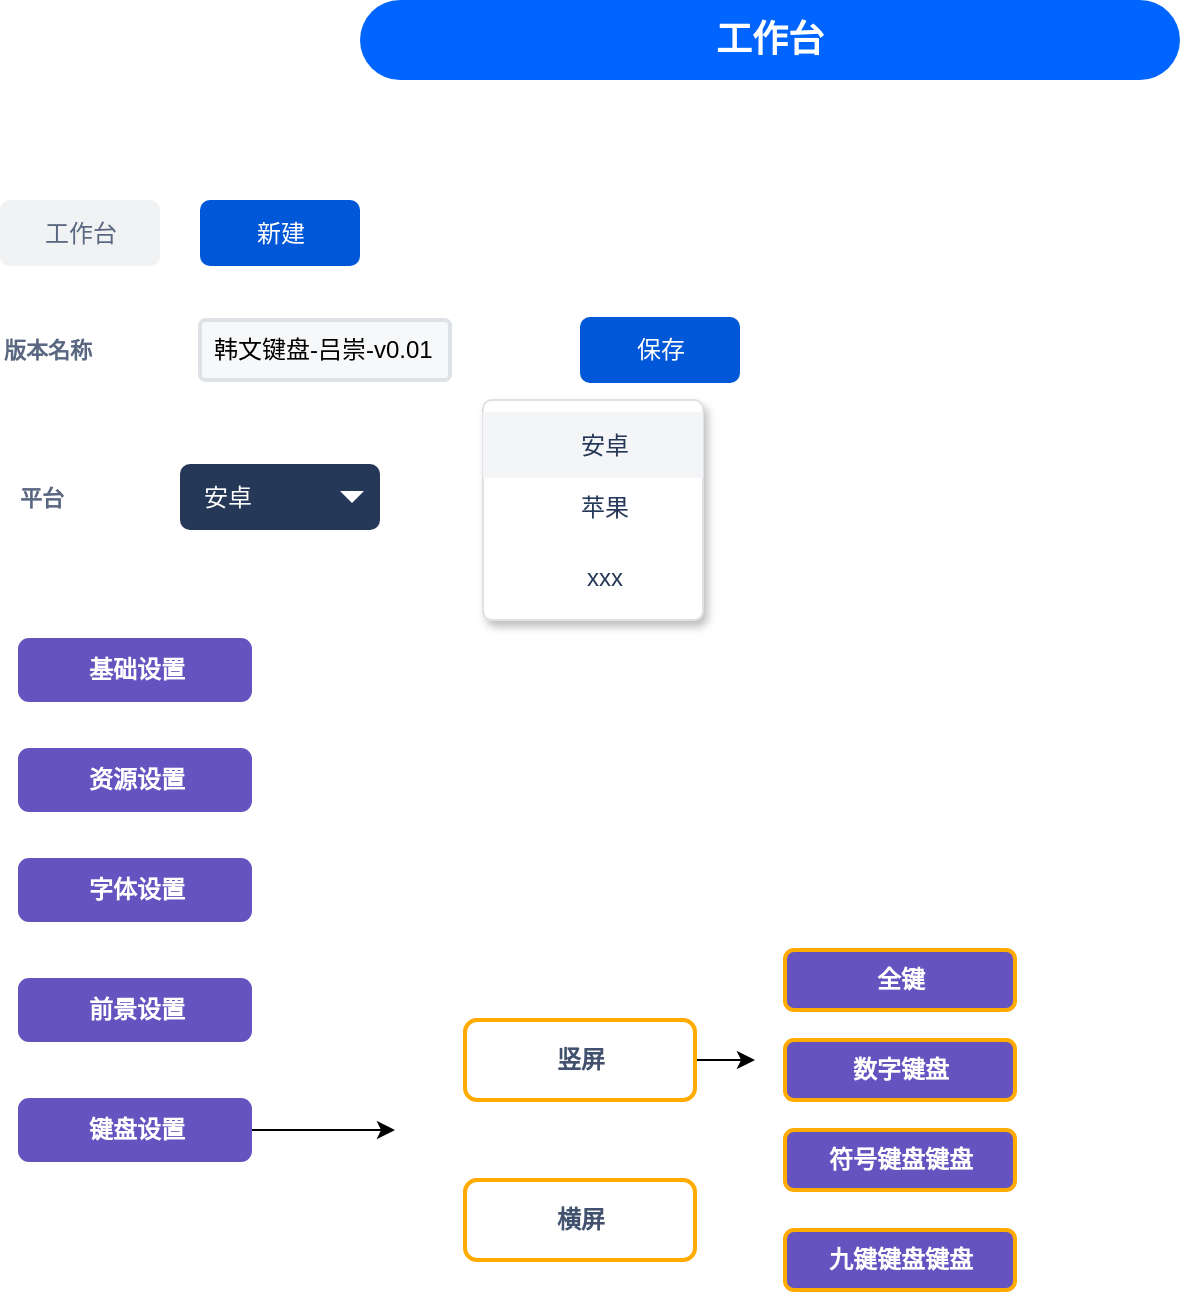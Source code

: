 <mxfile version="12.3.5" type="github" pages="1">
  <diagram id="4SOQRiWlkUt7vbGKZp-k" name="第 1 页">
    <mxGraphModel dx="1038" dy="572" grid="1" gridSize="10" guides="1" tooltips="1" connect="1" arrows="1" fold="1" page="1" pageScale="1" pageWidth="2339" pageHeight="3300" math="0" shadow="0">
      <root>
        <mxCell id="0"/>
        <mxCell id="1" parent="0"/>
        <mxCell id="qqPKt2ZozTsFfwZ2fv8y-1" value="工作台" style="rounded=1;fillColor=#0065FF;strokeColor=none;html=1;fontColor=#ffffff;align=center;verticalAlign=middle;whiteSpace=wrap;fontSize=18;fontStyle=1;arcSize=50" vertex="1" parent="1">
          <mxGeometry x="260" y="40" width="410" height="40" as="geometry"/>
        </mxCell>
        <mxCell id="qqPKt2ZozTsFfwZ2fv8y-2" value="新建" style="rounded=1;fillColor=#0057D8;align=center;strokeColor=none;html=1;fontColor=#ffffff;fontSize=12" vertex="1" parent="1">
          <mxGeometry x="180" y="140" width="80" height="33" as="geometry"/>
        </mxCell>
        <mxCell id="qqPKt2ZozTsFfwZ2fv8y-3" value="韩文键盘-吕崇-v0.01" style="rounded=1;arcSize=9;fillColor=#F7F8F9;align=left;spacingLeft=5;strokeColor=#DEE1E6;html=1;strokeWidth=2;fontSize=12" vertex="1" parent="1">
          <mxGeometry x="180" y="200" width="125" height="30" as="geometry"/>
        </mxCell>
        <mxCell id="qqPKt2ZozTsFfwZ2fv8y-4" value="版本名称" style="fillColor=none;strokeColor=none;html=1;fontSize=11;fontStyle=0;align=left;fontColor=#596780;fontStyle=1;fontSize=11" vertex="1" parent="1">
          <mxGeometry x="80" y="205" width="60" height="20" as="geometry"/>
        </mxCell>
        <mxCell id="qqPKt2ZozTsFfwZ2fv8y-7" value="保存" style="rounded=1;fillColor=#0057D8;align=center;strokeColor=none;html=1;fontColor=#ffffff;fontSize=12" vertex="1" parent="1">
          <mxGeometry x="370" y="198.5" width="80" height="33" as="geometry"/>
        </mxCell>
        <mxCell id="qqPKt2ZozTsFfwZ2fv8y-8" value="工作台" style="rounded=1;align=center;fillColor=#F1F2F4;strokeColor=none;html=1;fontColor=#596780;fontSize=12" vertex="1" parent="1">
          <mxGeometry x="80" y="140" width="80" height="33" as="geometry"/>
        </mxCell>
        <mxCell id="qqPKt2ZozTsFfwZ2fv8y-9" value="资源设置" style="dashed=0;html=1;rounded=1;fillColor=#6554C0;strokeColor=#6554C0;fontSize=12;align=center;fontStyle=1;strokeWidth=2;fontColor=#ffffff" vertex="1" parent="1">
          <mxGeometry x="90" y="415" width="115" height="30" as="geometry"/>
        </mxCell>
        <mxCell id="qqPKt2ZozTsFfwZ2fv8y-10" value="前景设置" style="dashed=0;html=1;rounded=1;fillColor=#6554C0;strokeColor=#6554C0;fontSize=12;align=center;fontStyle=1;strokeWidth=2;fontColor=#ffffff" vertex="1" parent="1">
          <mxGeometry x="90" y="530" width="115" height="30" as="geometry"/>
        </mxCell>
        <mxCell id="qqPKt2ZozTsFfwZ2fv8y-11" value="字体设置" style="dashed=0;html=1;rounded=1;fillColor=#6554C0;strokeColor=#6554C0;fontSize=12;align=center;fontStyle=1;strokeWidth=2;fontColor=#ffffff" vertex="1" parent="1">
          <mxGeometry x="90" y="470" width="115" height="30" as="geometry"/>
        </mxCell>
        <mxCell id="qqPKt2ZozTsFfwZ2fv8y-12" value="基础设置" style="dashed=0;html=1;rounded=1;fillColor=#6554C0;strokeColor=#6554C0;fontSize=12;align=center;fontStyle=1;strokeWidth=2;fontColor=#ffffff" vertex="1" parent="1">
          <mxGeometry x="90" y="360" width="115" height="30" as="geometry"/>
        </mxCell>
        <mxCell id="qqPKt2ZozTsFfwZ2fv8y-20" style="edgeStyle=orthogonalEdgeStyle;rounded=0;orthogonalLoop=1;jettySize=auto;html=1;" edge="1" parent="1" source="qqPKt2ZozTsFfwZ2fv8y-13">
          <mxGeometry relative="1" as="geometry">
            <mxPoint x="277.5" y="605" as="targetPoint"/>
          </mxGeometry>
        </mxCell>
        <mxCell id="qqPKt2ZozTsFfwZ2fv8y-13" value="键盘设置" style="dashed=0;html=1;rounded=1;fillColor=#6554C0;strokeColor=#6554C0;fontSize=12;align=center;fontStyle=1;strokeWidth=2;fontColor=#ffffff" vertex="1" parent="1">
          <mxGeometry x="90" y="590" width="115" height="30" as="geometry"/>
        </mxCell>
        <mxCell id="qqPKt2ZozTsFfwZ2fv8y-22" style="edgeStyle=orthogonalEdgeStyle;rounded=0;orthogonalLoop=1;jettySize=auto;html=1;" edge="1" parent="1" source="qqPKt2ZozTsFfwZ2fv8y-14">
          <mxGeometry relative="1" as="geometry">
            <mxPoint x="457.5" y="570" as="targetPoint"/>
          </mxGeometry>
        </mxCell>
        <mxCell id="qqPKt2ZozTsFfwZ2fv8y-14" value="竖屏" style="dashed=0;html=1;rounded=1;strokeColor=#FFAB00;fontSize=12;align=center;fontStyle=1;strokeWidth=2;fontColor=#42526E" vertex="1" parent="1">
          <mxGeometry x="312.5" y="550" width="115" height="40" as="geometry"/>
        </mxCell>
        <mxCell id="qqPKt2ZozTsFfwZ2fv8y-15" value="横屏" style="dashed=0;html=1;rounded=1;strokeColor=#FFAB00;fontSize=12;align=center;fontStyle=1;strokeWidth=2;fontColor=#42526E" vertex="1" parent="1">
          <mxGeometry x="312.5" y="630" width="115" height="40" as="geometry"/>
        </mxCell>
        <mxCell id="qqPKt2ZozTsFfwZ2fv8y-16" value="全键" style="dashed=0;html=1;rounded=1;fillColor=#6554C0;strokeColor=#FFAB00;fontSize=12;align=center;fontStyle=1;strokeWidth=2;fontColor=#ffffff" vertex="1" parent="1">
          <mxGeometry x="472.5" y="515" width="115" height="30" as="geometry"/>
        </mxCell>
        <mxCell id="qqPKt2ZozTsFfwZ2fv8y-17" value="数字键盘" style="dashed=0;html=1;rounded=1;fillColor=#6554C0;strokeColor=#FFAB00;fontSize=12;align=center;fontStyle=1;strokeWidth=2;fontColor=#ffffff" vertex="1" parent="1">
          <mxGeometry x="472.5" y="560" width="115" height="30" as="geometry"/>
        </mxCell>
        <mxCell id="qqPKt2ZozTsFfwZ2fv8y-18" value="符号键盘键盘" style="dashed=0;html=1;rounded=1;fillColor=#6554C0;strokeColor=#FFAB00;fontSize=12;align=center;fontStyle=1;strokeWidth=2;fontColor=#ffffff" vertex="1" parent="1">
          <mxGeometry x="472.5" y="605" width="115" height="30" as="geometry"/>
        </mxCell>
        <mxCell id="qqPKt2ZozTsFfwZ2fv8y-19" value="九键键盘键盘" style="dashed=0;html=1;rounded=1;fillColor=#6554C0;strokeColor=#FFAB00;fontSize=12;align=center;fontStyle=1;strokeWidth=2;fontColor=#ffffff" vertex="1" parent="1">
          <mxGeometry x="472.5" y="655" width="115" height="30" as="geometry"/>
        </mxCell>
        <mxCell id="qqPKt2ZozTsFfwZ2fv8y-33" value="安卓" style="rounded=1;fillColor=#253858;strokeColor=none;html=1;fontColor=#ffffff;align=left;fontSize=12;spacingLeft=10" vertex="1" parent="1">
          <mxGeometry x="170" y="272" width="100" height="33" as="geometry"/>
        </mxCell>
        <mxCell id="qqPKt2ZozTsFfwZ2fv8y-34" value="" style="shape=triangle;direction=south;fillColor=#ffffff;strokeColor=none;html=1" vertex="1" parent="qqPKt2ZozTsFfwZ2fv8y-33">
          <mxGeometry x="1" y="0.5" width="12" height="6" relative="1" as="geometry">
            <mxPoint x="-20" y="-3" as="offset"/>
          </mxGeometry>
        </mxCell>
        <mxCell id="qqPKt2ZozTsFfwZ2fv8y-35" value="" style="rounded=1;fillColor=#ffffff;strokeColor=#DFE1E5;shadow=1;html=1;arcSize=4;align=center;" vertex="1" parent="1">
          <mxGeometry x="321.5" y="240" width="110" height="110" as="geometry"/>
        </mxCell>
        <mxCell id="qqPKt2ZozTsFfwZ2fv8y-36" value="安卓" style="rounded=0;fillColor=#F4F5F7;strokeColor=none;shadow=0;html=1;align=center;fontSize=12;spacingLeft=10;fontColor=#253858;resizeWidth=1" vertex="1" parent="qqPKt2ZozTsFfwZ2fv8y-35">
          <mxGeometry width="110" height="33" relative="1" as="geometry">
            <mxPoint y="6" as="offset"/>
          </mxGeometry>
        </mxCell>
        <mxCell id="qqPKt2ZozTsFfwZ2fv8y-37" value="苹果" style="rounded=0;fillColor=none;strokeColor=none;shadow=0;html=1;align=center;fontSize=12;spacingLeft=10;fontColor=#253858;resizeWidth=1" vertex="1" parent="qqPKt2ZozTsFfwZ2fv8y-35">
          <mxGeometry width="110" height="30" relative="1" as="geometry">
            <mxPoint y="39" as="offset"/>
          </mxGeometry>
        </mxCell>
        <mxCell id="qqPKt2ZozTsFfwZ2fv8y-38" value="xxx" style="rounded=0;fillColor=none;strokeColor=none;shadow=0;html=1;align=center;fontSize=12;spacingLeft=10;fontColor=#253858;resizeWidth=1" vertex="1" parent="qqPKt2ZozTsFfwZ2fv8y-35">
          <mxGeometry width="110" height="33" relative="1" as="geometry">
            <mxPoint y="72" as="offset"/>
          </mxGeometry>
        </mxCell>
        <mxCell id="qqPKt2ZozTsFfwZ2fv8y-39" value="平台" style="fillColor=none;strokeColor=none;html=1;fontSize=11;fontStyle=0;align=left;fontColor=#596780;fontStyle=1;fontSize=11" vertex="1" parent="1">
          <mxGeometry x="87.5" y="278.5" width="60" height="20" as="geometry"/>
        </mxCell>
      </root>
    </mxGraphModel>
  </diagram>
</mxfile>
